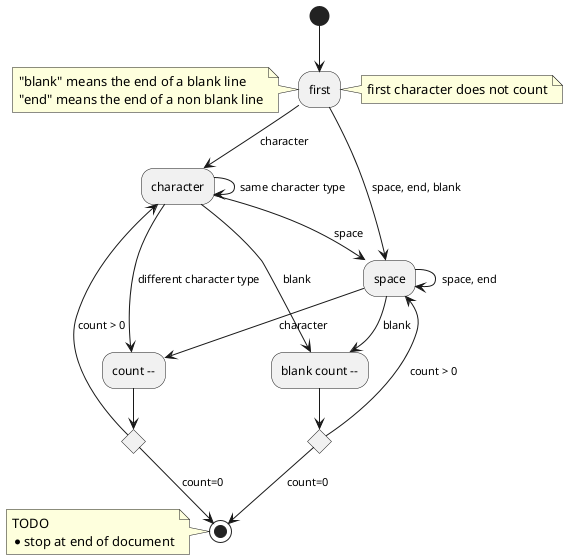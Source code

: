 @startuml
(*) --> first

note left
"blank" means the end of a blank line
"end" means the end of a non blank line
end note

note right: first character does not count
first --> [character] character
first --> [space, end, blank] space
character --> [same character type] character
character --> [space] space
character -down-> [different character type] "count --"

if "" then
--> [count=0] (*)
note left
TODO
* stop at end of document
end note
else
-up-> [count > 0]character
end if

character --> [blank] "blank count --"
if "" then
--> [count=0] (*)
else
-up-> [count > 0] space
end if

space -down-> [character] "count --"
space -> [space, end] space
space --> [blank] "blank count --"
@enduml
